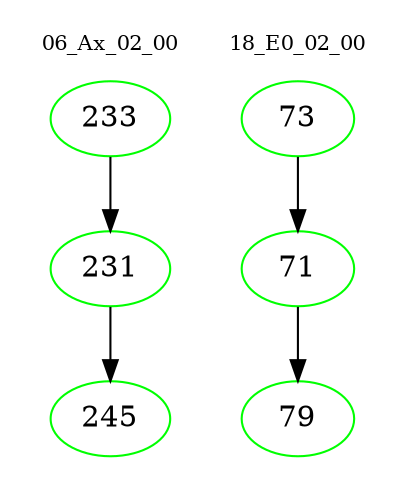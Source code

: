 digraph{
subgraph cluster_0 {
color = white
label = "06_Ax_02_00";
fontsize=10;
T0_233 [label="233", color="green"]
T0_233 -> T0_231 [color="black"]
T0_231 [label="231", color="green"]
T0_231 -> T0_245 [color="black"]
T0_245 [label="245", color="green"]
}
subgraph cluster_1 {
color = white
label = "18_E0_02_00";
fontsize=10;
T1_73 [label="73", color="green"]
T1_73 -> T1_71 [color="black"]
T1_71 [label="71", color="green"]
T1_71 -> T1_79 [color="black"]
T1_79 [label="79", color="green"]
}
}
